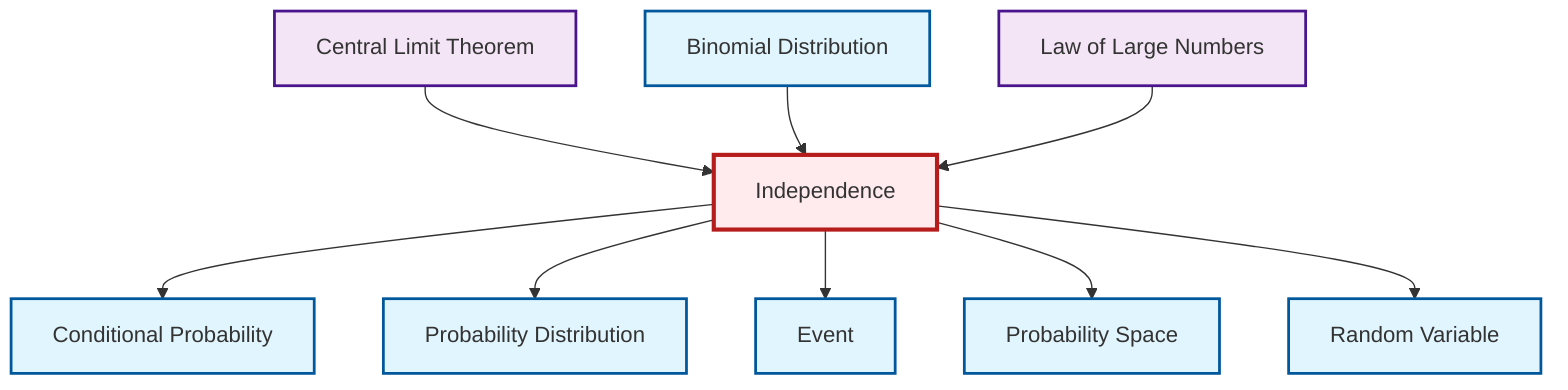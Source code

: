 graph TD
    classDef definition fill:#e1f5fe,stroke:#01579b,stroke-width:2px
    classDef theorem fill:#f3e5f5,stroke:#4a148c,stroke-width:2px
    classDef axiom fill:#fff3e0,stroke:#e65100,stroke-width:2px
    classDef example fill:#e8f5e9,stroke:#1b5e20,stroke-width:2px
    classDef current fill:#ffebee,stroke:#b71c1c,stroke-width:3px
    def-conditional-probability["Conditional Probability"]:::definition
    def-independence["Independence"]:::definition
    def-random-variable["Random Variable"]:::definition
    def-probability-space["Probability Space"]:::definition
    def-binomial-distribution["Binomial Distribution"]:::definition
    def-event["Event"]:::definition
    thm-central-limit["Central Limit Theorem"]:::theorem
    def-probability-distribution["Probability Distribution"]:::definition
    thm-law-of-large-numbers["Law of Large Numbers"]:::theorem
    thm-central-limit --> def-independence
    def-binomial-distribution --> def-independence
    def-independence --> def-conditional-probability
    thm-law-of-large-numbers --> def-independence
    def-independence --> def-probability-distribution
    def-independence --> def-event
    def-independence --> def-probability-space
    def-independence --> def-random-variable
    class def-independence current